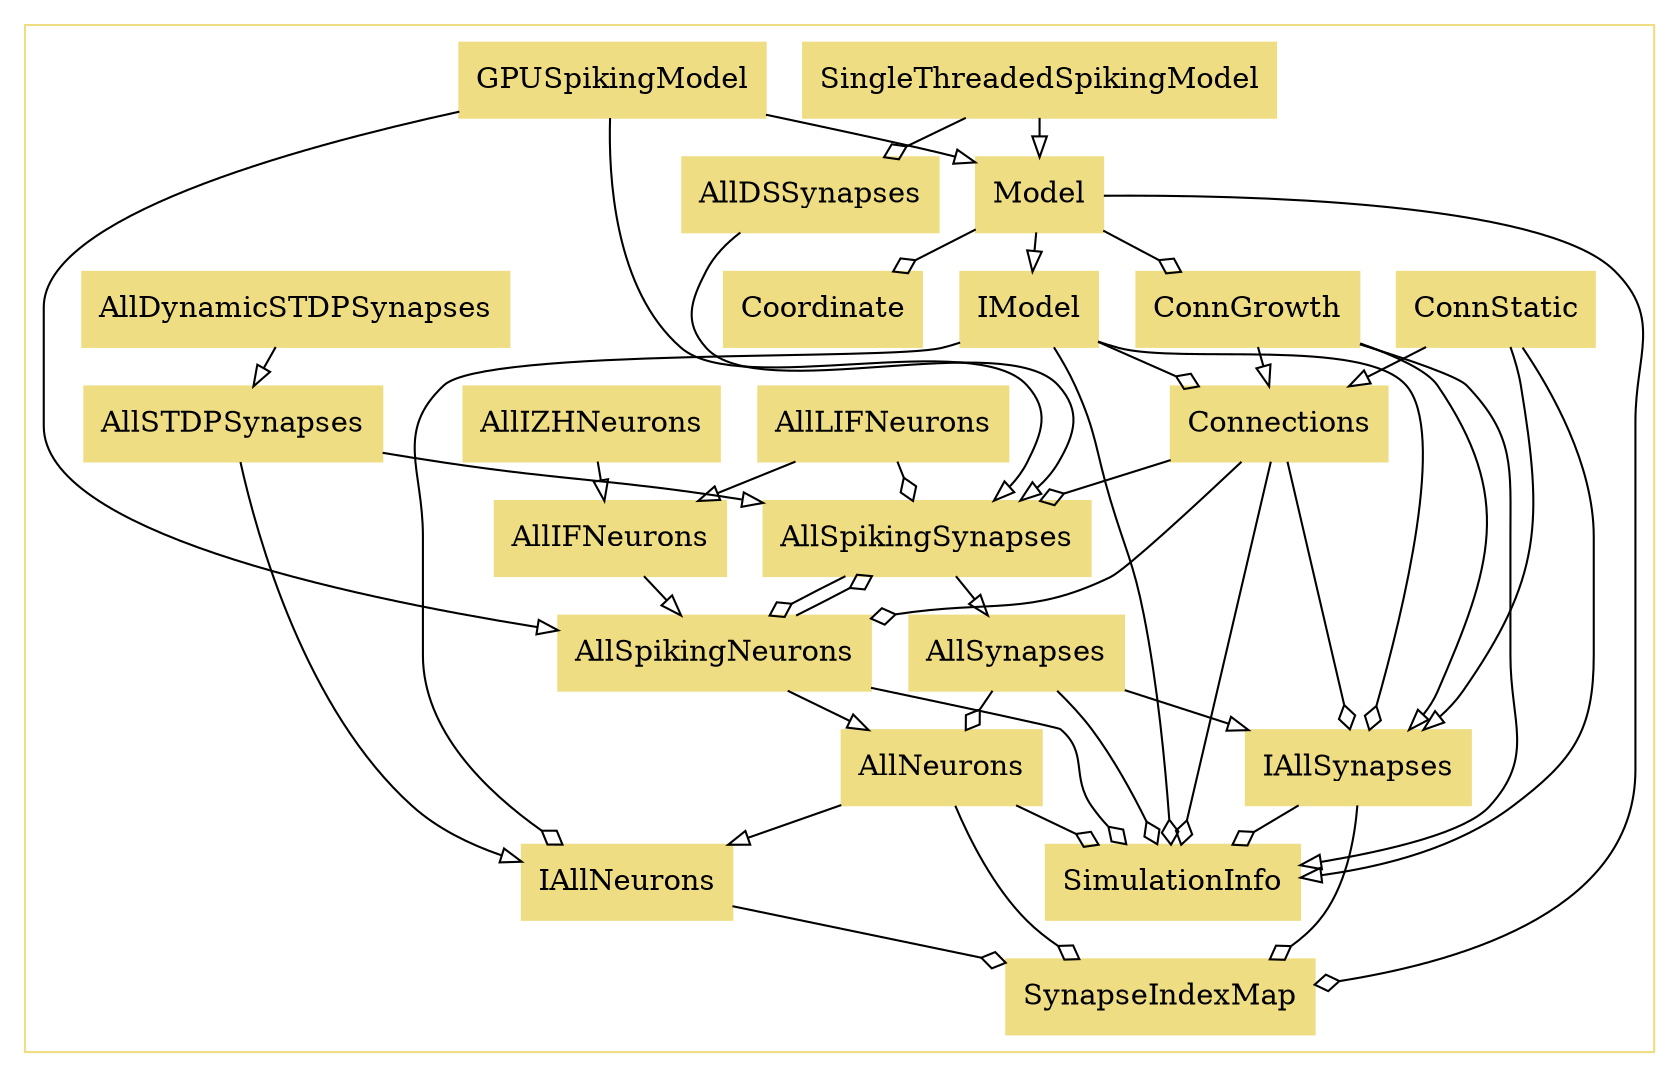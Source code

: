digraph{

	subgraph clusterB {
		color = lightgoldenrod
		node [shape = record, color = lightgoldenrod];

		AllDSSynapses[label = AllDSSynapses, style = filled];
		AllDynamicSTDPSynapses[label = AllDynamicSTDPSynapses, style = filled];
		AllIFNeurons[label = AllIFNeurons, style = filled];
		AllIZHNeurons[label = AllIZHNeurons, style = filled];
		AllLIFNeurons[label = AllLIFNeurons, style = filled];
		AllNeurons[label = AllNeurons, style = filled];
		AllSTDPSynapses[label = AllSTDPSynapses, style = filled];
		AllSpikingNeurons[label = AllSpikingNeurons, style = filled];
		AllSpikingSynapses[label = AllSpikingSynapses, style = filled];
		AllSynapses[label = AllSynapses, style = filled];
		ConnGrowth[label = ConnGrowth, style = filled];
		ConnStatic[label = ConnStatic, style = filled];
		Connections[label = Connections, style = filled];
		Coordinate[label = Coordinate, style = filled];
		GPUSpikingModel[label = GPUSpikingModel, style = filled];
		IAllNeurons[label = IAllNeurons, style = filled];
		IAllSynapses[label = IAllSynapses, style = filled];
		IModel[label = IModel, style = filled];
		Model[label = Model, style = filled];
		SimulationInfo[label = SimulationInfo, style = filled];
		SingleThreadedSpikingModel[label = SingleThreadedSpikingModel, style = filled];
		SynapseIndexMap[label = SynapseIndexMap, style = filled];


		//------LAYOUT FOR SUBGRAPH------


		rankdir = BT; // Rank Direction Bottom to Top
		nodesep = 0.98; // Node Separation
		ranksep = 0.98; // Rank Separation


		//INHERITANCE//


		AllDSSynapses -> AllSpikingSynapses [arrowhead=empty];

		AllDynamicSTDPSynapses -> AllSTDPSynapses [arrowhead=empty];

		AllIFNeurons -> AllSpikingNeurons [arrowhead=empty];

		AllIZHNeurons -> AllIFNeurons [arrowhead=empty];

		AllLIFNeurons -> AllIFNeurons [arrowhead=empty];

		AllNeurons -> IAllNeurons [arrowhead=empty];

		AllSTDPSynapses -> AllSpikingSynapses [arrowhead=empty];
		AllSTDPSynapses -> IAllNeurons [arrowhead=empty];

		AllSpikingNeurons -> AllNeurons [arrowhead=empty];

		AllSpikingSynapses -> AllSynapses [arrowhead=empty];

		AllSynapses -> IAllSynapses [arrowhead=empty];

		ConnGrowth -> Connections [arrowhead=empty];
		ConnGrowth -> IAllSynapses [arrowhead=empty];
		ConnGrowth -> SimulationInfo [arrowhead=empty];

		ConnStatic -> Connections [arrowhead=empty];
		ConnStatic -> IAllSynapses [arrowhead=empty];
		ConnStatic -> SimulationInfo [arrowhead=empty];

		GPUSpikingModel -> AllSpikingNeurons [arrowhead=empty];
		GPUSpikingModel -> AllSpikingSynapses [arrowhead=empty];
		GPUSpikingModel -> Model [arrowhead=empty];

		Model -> IModel [arrowhead=empty];

		SingleThreadedSpikingModel -> Model [arrowhead=empty];


		//COMPOSITION//


		AllLIFNeurons -> AllSpikingSynapses [arrowhead=ediamond];

		AllNeurons -> SimulationInfo [arrowhead=ediamond];
		AllNeurons -> SynapseIndexMap [arrowhead=ediamond];

		AllSpikingNeurons -> AllSpikingSynapses [arrowhead=ediamond];
		AllSpikingNeurons -> SimulationInfo [arrowhead=ediamond];

		AllSpikingSynapses -> AllSpikingNeurons [arrowhead=ediamond];

		AllSynapses -> AllNeurons [arrowhead=ediamond];
		AllSynapses -> SimulationInfo [arrowhead=ediamond];

		Connections -> AllSpikingNeurons [arrowhead=ediamond];
		Connections -> AllSpikingSynapses [arrowhead=ediamond];
		Connections -> IAllSynapses [arrowhead=ediamond];
		Connections -> SimulationInfo [arrowhead=ediamond];

		IAllNeurons -> SynapseIndexMap [arrowhead=ediamond];

		IAllSynapses -> SimulationInfo [arrowhead=ediamond];
		IAllSynapses -> SynapseIndexMap [arrowhead=ediamond];

		IModel -> Connections [arrowhead=ediamond];
		IModel -> IAllNeurons [arrowhead=ediamond];
		IModel -> IAllSynapses [arrowhead=ediamond];
		IModel -> SimulationInfo [arrowhead=ediamond];

		Model -> ConnGrowth [arrowhead=ediamond];
		Model -> Coordinate [arrowhead=ediamond];
		Model -> SynapseIndexMap [arrowhead=ediamond];

		SingleThreadedSpikingModel -> AllDSSynapses [arrowhead=ediamond];
	}//end subgraph B
}//end digraph